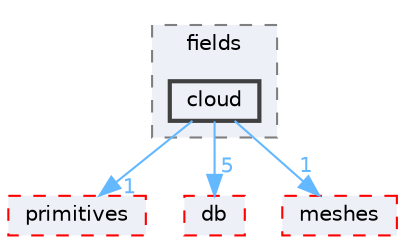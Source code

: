 digraph "src/OpenFOAM/fields/cloud"
{
 // LATEX_PDF_SIZE
  bgcolor="transparent";
  edge [fontname=Helvetica,fontsize=10,labelfontname=Helvetica,labelfontsize=10];
  node [fontname=Helvetica,fontsize=10,shape=box,height=0.2,width=0.4];
  compound=true
  subgraph clusterdir_962442b8f989d5529fab5e0f0e4ffb74 {
    graph [ bgcolor="#edf0f7", pencolor="grey50", label="fields", fontname=Helvetica,fontsize=10 style="filled,dashed", URL="dir_962442b8f989d5529fab5e0f0e4ffb74.html",tooltip=""]
  dir_601461f72cb8e2bd89ab876e79d2e8aa [label="cloud", fillcolor="#edf0f7", color="grey25", style="filled,bold", URL="dir_601461f72cb8e2bd89ab876e79d2e8aa.html",tooltip=""];
  }
  dir_3e50f45338116b169052b428016851aa [label="primitives", fillcolor="#edf0f7", color="red", style="filled,dashed", URL="dir_3e50f45338116b169052b428016851aa.html",tooltip=""];
  dir_63c634f7a7cfd679ac26c67fb30fc32f [label="db", fillcolor="#edf0f7", color="red", style="filled,dashed", URL="dir_63c634f7a7cfd679ac26c67fb30fc32f.html",tooltip=""];
  dir_aa2423979fb45fc41c393a5db370ab21 [label="meshes", fillcolor="#edf0f7", color="red", style="filled,dashed", URL="dir_aa2423979fb45fc41c393a5db370ab21.html",tooltip=""];
  dir_601461f72cb8e2bd89ab876e79d2e8aa->dir_3e50f45338116b169052b428016851aa [headlabel="1", labeldistance=1.5 headhref="dir_000500_003069.html" href="dir_000500_003069.html" color="steelblue1" fontcolor="steelblue1"];
  dir_601461f72cb8e2bd89ab876e79d2e8aa->dir_63c634f7a7cfd679ac26c67fb30fc32f [headlabel="5", labeldistance=1.5 headhref="dir_000500_000817.html" href="dir_000500_000817.html" color="steelblue1" fontcolor="steelblue1"];
  dir_601461f72cb8e2bd89ab876e79d2e8aa->dir_aa2423979fb45fc41c393a5db370ab21 [headlabel="1", labeldistance=1.5 headhref="dir_000500_002368.html" href="dir_000500_002368.html" color="steelblue1" fontcolor="steelblue1"];
}
